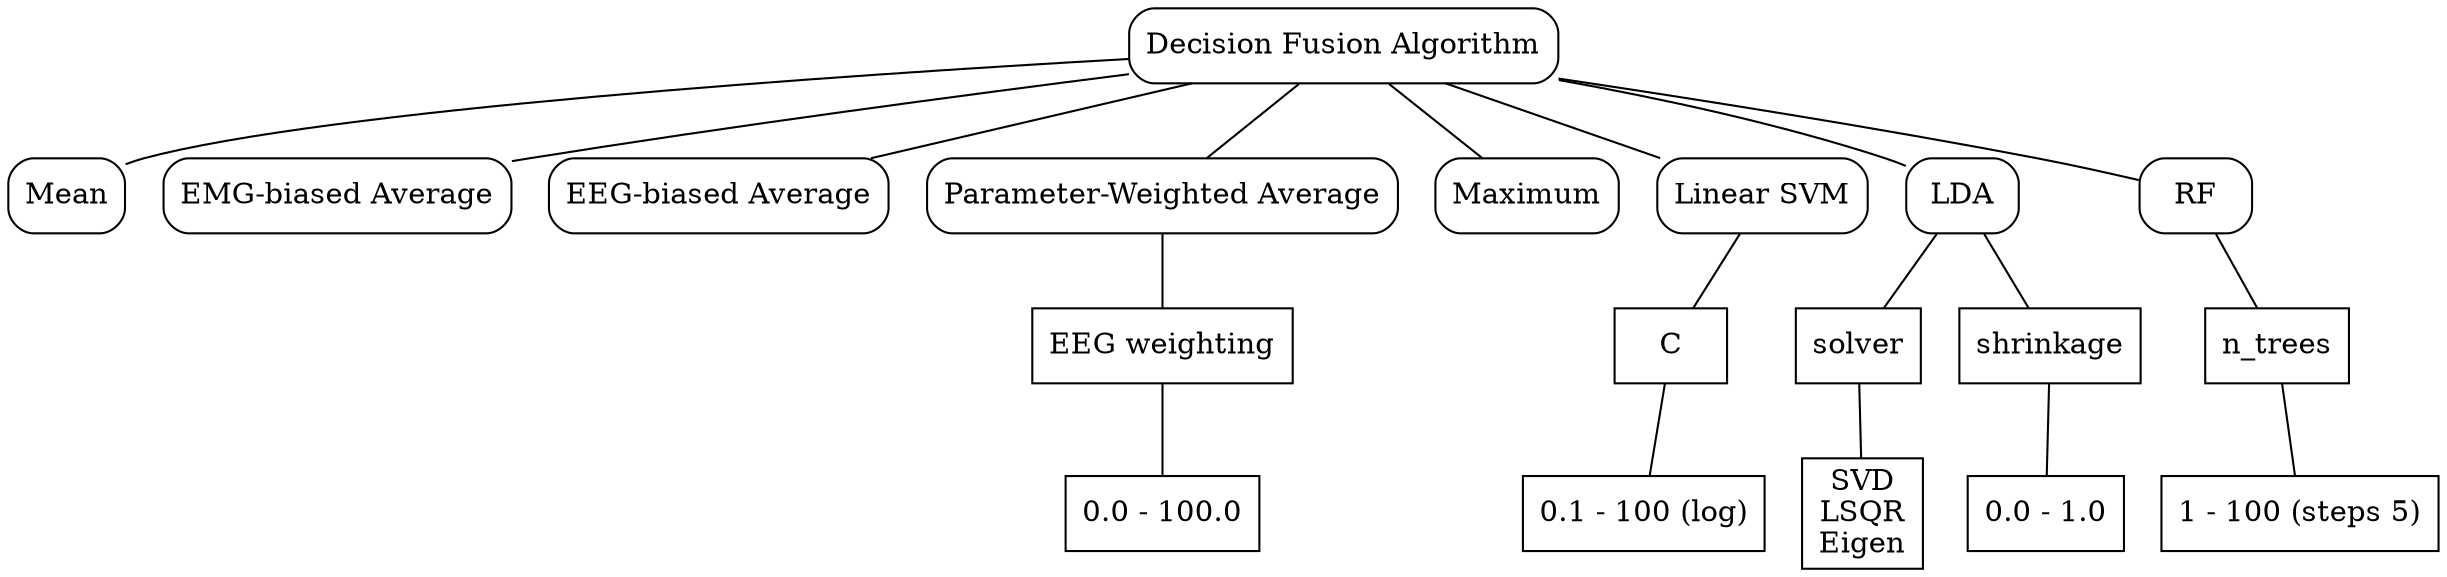 digraph decfus {
	node [shape=box style=rounded]
	edge [arrowhead=none]
	dectop [label="Decision Fusion Algorithm"]
	"dec.mean" [label=Mean]
	"dec.EMG" [label="EMG-biased Average"]
	"dec.EEG" [label="EEG-biased Average"]
	"dec.tune" [label="Parameter-Weighted Average"]
	"dec.tune.weight" [label="EEG weighting" style=solid]
	"dec.tune.weight.vals" [label="0.0 - 100.0" style=solid]
	"dec.max" [label=Maximum]
	"dec.svm" [label="Linear SVM"]
	"dec.svm.C" [label=C style=solid]
	"dec.svm.C.vals" [label="0.1 - 100 (log)" style=solid]
	"dec.lda" [label=LDA]
	"dec.lda.solver" [label=solver style=solid]
	"dec.lda.solver.vals" [label="SVD
LSQR
Eigen" style=solid]
	"dec.lda.shrinkage" [label=shrinkage style=solid]
	"dec.lda.shrinkage.vals" [label="0.0 - 1.0" style=solid]
	"dec.rf" [label=RF]
	"dec.rf.ntrees" [label=n_trees style=solid]
	"dec.rf.ntrees.vals" [label="1 - 100 (steps 5)" style=solid]
	dectop -> "dec.mean"
	dectop -> "dec.EMG"
	dectop -> "dec.EEG"
	dectop -> "dec.tune"
	"dec.tune" -> "dec.tune.weight"
	"dec.tune.weight" -> "dec.tune.weight.vals"
	dectop -> "dec.max"
	dectop -> "dec.svm"
	"dec.svm" -> "dec.svm.C"
	"dec.svm.C" -> "dec.svm.C.vals"
	dectop -> "dec.lda"
	"dec.lda" -> "dec.lda.solver"
	"dec.lda.solver" -> "dec.lda.solver.vals"
	"dec.lda" -> "dec.lda.shrinkage"
	"dec.lda.shrinkage" -> "dec.lda.shrinkage.vals"
	dectop -> "dec.rf"
	"dec.rf" -> "dec.rf.ntrees"
	"dec.rf.ntrees" -> "dec.rf.ntrees.vals"
}
